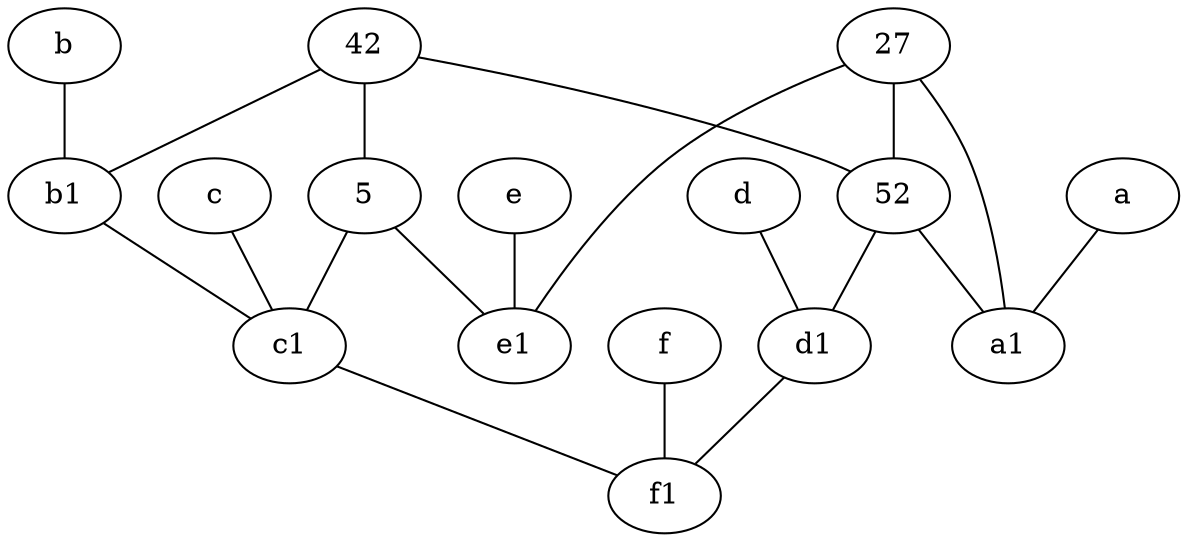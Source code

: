 graph {
	node [labelfontsize=50]
	e1 [labelfontsize=50 pos="7,7!"]
	f [labelfontsize=50 pos="3,9!"]
	b [labelfontsize=50 pos="10,4!"]
	a1 [labelfontsize=50 pos="8,3!"]
	f1 [labelfontsize=50 pos="3,8!"]
	d [labelfontsize=50 pos="2,5!"]
	b1 [labelfontsize=50 pos="9,4!"]
	5 [labelfontsize=50]
	52 [labelfontsize=50]
	e [labelfontsize=50 pos="7,9!"]
	d1 [labelfontsize=50 pos="3,5!"]
	a [labelfontsize=50 pos="8,2!"]
	27 [labelfontsize=50]
	c [labelfontsize=50 pos="4.5,2!"]
	42 [labelfontsize=50]
	c1 [labelfontsize=50 pos="4.5,3!"]
	d -- d1
	c1 -- f1
	52 -- a1
	b1 -- c1
	5 -- c1
	27 -- 52
	27 -- a1
	42 -- b1
	c -- c1
	e -- e1
	f -- f1
	d1 -- f1
	27 -- e1
	42 -- 5
	52 -- d1
	a -- a1
	5 -- e1
	42 -- 52
	b -- b1
}
